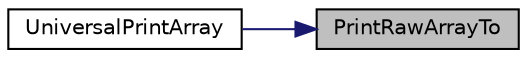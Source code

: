 digraph "PrintRawArrayTo"
{
 // INTERACTIVE_SVG=YES
 // LATEX_PDF_SIZE
  bgcolor="transparent";
  edge [fontname="Helvetica",fontsize="10",labelfontname="Helvetica",labelfontsize="10"];
  node [fontname="Helvetica",fontsize="10",shape=record];
  rankdir="RL";
  Node1 [label="PrintRawArrayTo",height=0.2,width=0.4,color="black", fillcolor="grey75", style="filled", fontcolor="black",tooltip=" "];
  Node1 -> Node2 [dir="back",color="midnightblue",fontsize="10",style="solid",fontname="Helvetica"];
  Node2 [label="UniversalPrintArray",height=0.2,width=0.4,color="black",URL="$d0/da7/namespacetesting_1_1internal_ad79d71c3110f8eb24ab352d68f29436a.html#ad79d71c3110f8eb24ab352d68f29436a",tooltip=" "];
}
